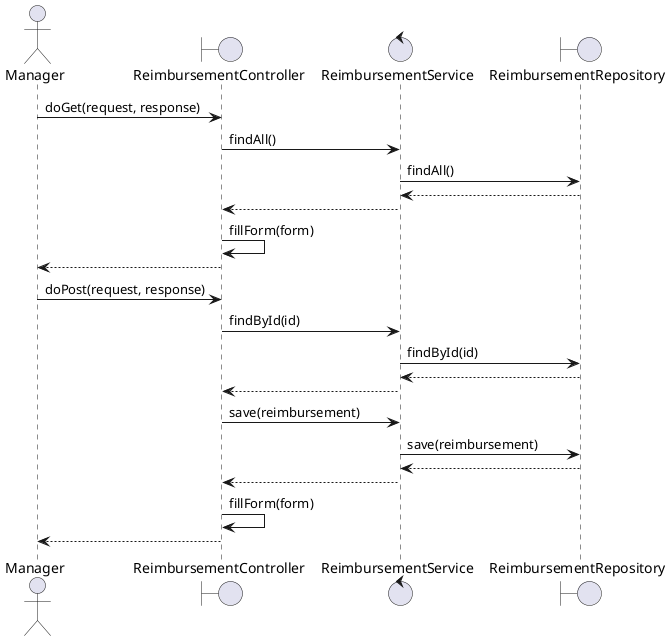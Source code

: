 @startuml
'https://plantuml.com/sequence-diagram

actor Manager
boundary ReimbursementController
control ReimbursementService
boundary ReimbursementRepository

Manager -> ReimbursementController: doGet(request, response)
ReimbursementController -> ReimbursementService: findAll()
ReimbursementService -> ReimbursementRepository: findAll()
ReimbursementService <-- ReimbursementRepository
ReimbursementController <-- ReimbursementService
ReimbursementController -> ReimbursementController: fillForm(form)
Manager <-- ReimbursementController

Manager -> ReimbursementController: doPost(request, response)
ReimbursementController -> ReimbursementService: findById(id)
ReimbursementService -> ReimbursementRepository: findById(id)
ReimbursementService <-- ReimbursementRepository
ReimbursementController <-- ReimbursementService

ReimbursementController -> ReimbursementService: save(reimbursement)
ReimbursementService -> ReimbursementRepository: save(reimbursement)
ReimbursementService <-- ReimbursementRepository
ReimbursementController <-- ReimbursementService

ReimbursementController -> ReimbursementController: fillForm(form)
Manager <-- ReimbursementController

@enduml